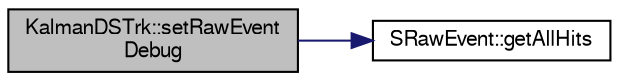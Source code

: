 digraph "KalmanDSTrk::setRawEventDebug"
{
  bgcolor="transparent";
  edge [fontname="FreeSans",fontsize="10",labelfontname="FreeSans",labelfontsize="10"];
  node [fontname="FreeSans",fontsize="10",shape=record];
  rankdir="LR";
  Node1 [label="KalmanDSTrk::setRawEvent\lDebug",height=0.2,width=0.4,color="black", fillcolor="grey75", style="filled" fontcolor="black"];
  Node1 -> Node2 [color="midnightblue",fontsize="10",style="solid",fontname="FreeSans"];
  Node2 [label="SRawEvent::getAllHits",height=0.2,width=0.4,color="black",URL="$d5/d83/classSRawEvent.html#abd6f13b04ed7155aa744111e9324aa41"];
}

